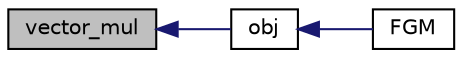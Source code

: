 digraph "vector_mul"
{
  edge [fontname="Helvetica",fontsize="10",labelfontname="Helvetica",labelfontsize="10"];
  node [fontname="Helvetica",fontsize="10",shape=record];
  rankdir="LR";
  Node1 [label="vector_mul",height=0.2,width=0.4,color="black", fillcolor="grey75", style="filled" fontcolor="black"];
  Node1 -> Node2 [dir="back",color="midnightblue",fontsize="10",style="solid",fontname="Helvetica"];
  Node2 [label="obj",height=0.2,width=0.4,color="black", fillcolor="white", style="filled",URL="$db/db2/a00020.html#a1332524a0f6a4b24a22879ec606f32e9"];
  Node2 -> Node3 [dir="back",color="midnightblue",fontsize="10",style="solid",fontname="Helvetica"];
  Node3 [label="FGM",height=0.2,width=0.4,color="black", fillcolor="white", style="filled",URL="$dd/d1b/a00015.html#affdf91d175bc4ddae721c9609d78e257"];
}
